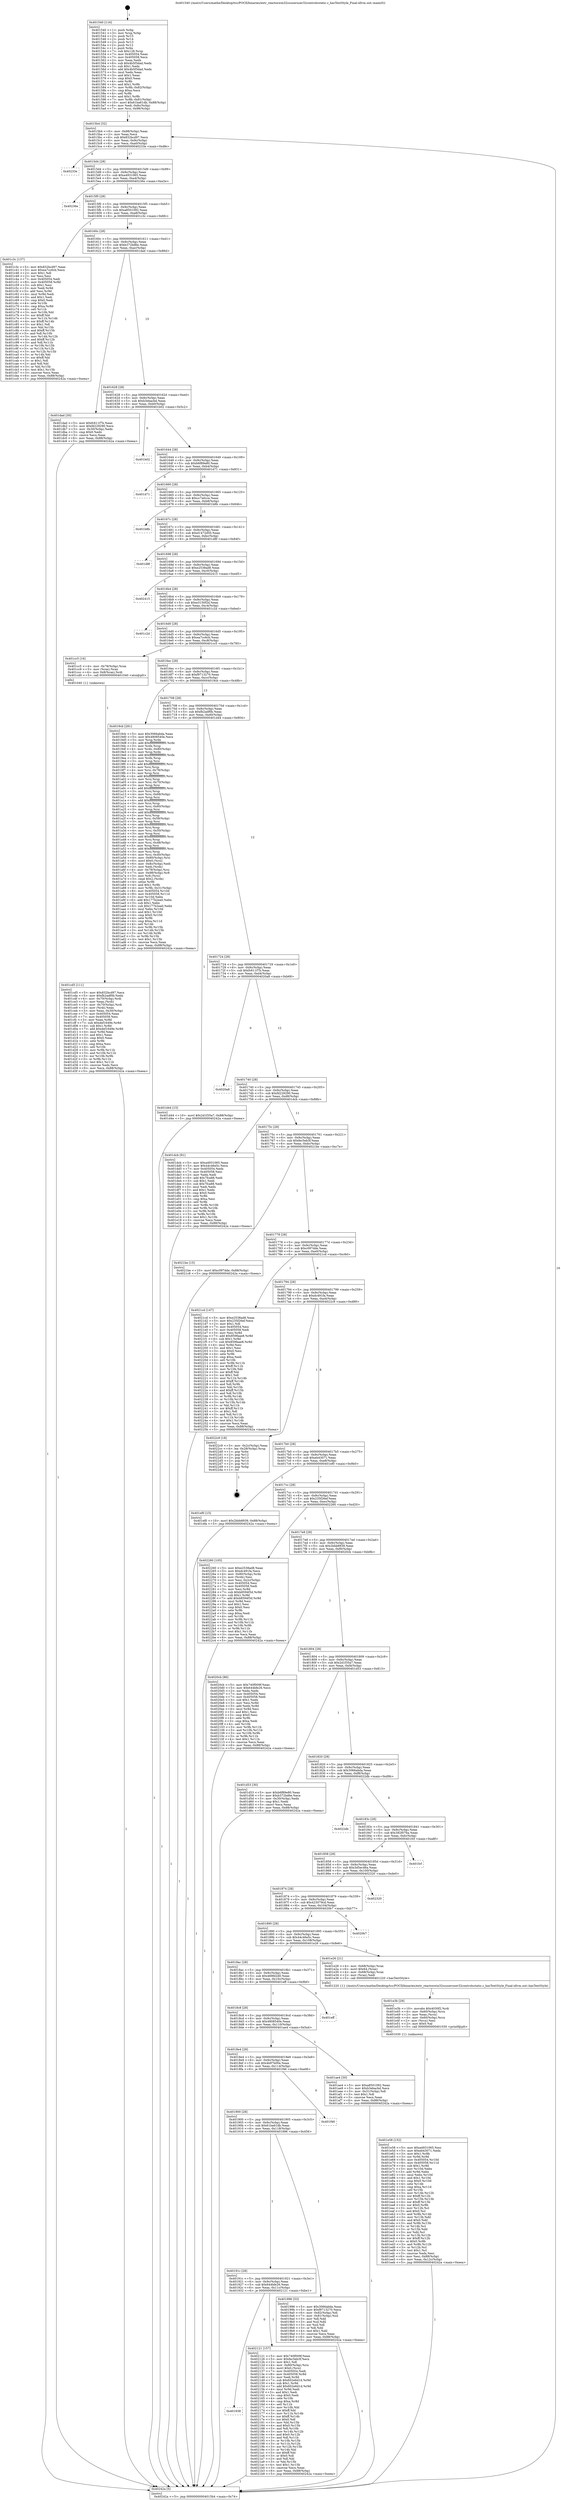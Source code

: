 digraph "0x401540" {
  label = "0x401540 (/mnt/c/Users/mathe/Desktop/tcc/POCII/binaries/extr_reactoswin32ssuseruser32controlsstatic.c_hasTextStyle_Final-ollvm.out::main(0))"
  labelloc = "t"
  node[shape=record]

  Entry [label="",width=0.3,height=0.3,shape=circle,fillcolor=black,style=filled]
  "0x4015b4" [label="{
     0x4015b4 [32]\l
     | [instrs]\l
     &nbsp;&nbsp;0x4015b4 \<+6\>: mov -0x88(%rbp),%eax\l
     &nbsp;&nbsp;0x4015ba \<+2\>: mov %eax,%ecx\l
     &nbsp;&nbsp;0x4015bc \<+6\>: sub $0x832bcd97,%ecx\l
     &nbsp;&nbsp;0x4015c2 \<+6\>: mov %eax,-0x9c(%rbp)\l
     &nbsp;&nbsp;0x4015c8 \<+6\>: mov %ecx,-0xa0(%rbp)\l
     &nbsp;&nbsp;0x4015ce \<+6\>: je 000000000040233e \<main+0xdfe\>\l
  }"]
  "0x40233e" [label="{
     0x40233e\l
  }", style=dashed]
  "0x4015d4" [label="{
     0x4015d4 [28]\l
     | [instrs]\l
     &nbsp;&nbsp;0x4015d4 \<+5\>: jmp 00000000004015d9 \<main+0x99\>\l
     &nbsp;&nbsp;0x4015d9 \<+6\>: mov -0x9c(%rbp),%eax\l
     &nbsp;&nbsp;0x4015df \<+5\>: sub $0xa4931065,%eax\l
     &nbsp;&nbsp;0x4015e4 \<+6\>: mov %eax,-0xa4(%rbp)\l
     &nbsp;&nbsp;0x4015ea \<+6\>: je 000000000040236e \<main+0xe2e\>\l
  }"]
  Exit [label="",width=0.3,height=0.3,shape=circle,fillcolor=black,style=filled,peripheries=2]
  "0x40236e" [label="{
     0x40236e\l
  }", style=dashed]
  "0x4015f0" [label="{
     0x4015f0 [28]\l
     | [instrs]\l
     &nbsp;&nbsp;0x4015f0 \<+5\>: jmp 00000000004015f5 \<main+0xb5\>\l
     &nbsp;&nbsp;0x4015f5 \<+6\>: mov -0x9c(%rbp),%eax\l
     &nbsp;&nbsp;0x4015fb \<+5\>: sub $0xa8501092,%eax\l
     &nbsp;&nbsp;0x401600 \<+6\>: mov %eax,-0xa8(%rbp)\l
     &nbsp;&nbsp;0x401606 \<+6\>: je 0000000000401c3c \<main+0x6fc\>\l
  }"]
  "0x401938" [label="{
     0x401938\l
  }", style=dashed]
  "0x401c3c" [label="{
     0x401c3c [137]\l
     | [instrs]\l
     &nbsp;&nbsp;0x401c3c \<+5\>: mov $0x832bcd97,%eax\l
     &nbsp;&nbsp;0x401c41 \<+5\>: mov $0xea7cc6cb,%ecx\l
     &nbsp;&nbsp;0x401c46 \<+2\>: mov $0x1,%dl\l
     &nbsp;&nbsp;0x401c48 \<+2\>: xor %esi,%esi\l
     &nbsp;&nbsp;0x401c4a \<+7\>: mov 0x405054,%edi\l
     &nbsp;&nbsp;0x401c51 \<+8\>: mov 0x405058,%r8d\l
     &nbsp;&nbsp;0x401c59 \<+3\>: sub $0x1,%esi\l
     &nbsp;&nbsp;0x401c5c \<+3\>: mov %edi,%r9d\l
     &nbsp;&nbsp;0x401c5f \<+3\>: add %esi,%r9d\l
     &nbsp;&nbsp;0x401c62 \<+4\>: imul %r9d,%edi\l
     &nbsp;&nbsp;0x401c66 \<+3\>: and $0x1,%edi\l
     &nbsp;&nbsp;0x401c69 \<+3\>: cmp $0x0,%edi\l
     &nbsp;&nbsp;0x401c6c \<+4\>: sete %r10b\l
     &nbsp;&nbsp;0x401c70 \<+4\>: cmp $0xa,%r8d\l
     &nbsp;&nbsp;0x401c74 \<+4\>: setl %r11b\l
     &nbsp;&nbsp;0x401c78 \<+3\>: mov %r10b,%bl\l
     &nbsp;&nbsp;0x401c7b \<+3\>: xor $0xff,%bl\l
     &nbsp;&nbsp;0x401c7e \<+3\>: mov %r11b,%r14b\l
     &nbsp;&nbsp;0x401c81 \<+4\>: xor $0xff,%r14b\l
     &nbsp;&nbsp;0x401c85 \<+3\>: xor $0x1,%dl\l
     &nbsp;&nbsp;0x401c88 \<+3\>: mov %bl,%r15b\l
     &nbsp;&nbsp;0x401c8b \<+4\>: and $0xff,%r15b\l
     &nbsp;&nbsp;0x401c8f \<+3\>: and %dl,%r10b\l
     &nbsp;&nbsp;0x401c92 \<+3\>: mov %r14b,%r12b\l
     &nbsp;&nbsp;0x401c95 \<+4\>: and $0xff,%r12b\l
     &nbsp;&nbsp;0x401c99 \<+3\>: and %dl,%r11b\l
     &nbsp;&nbsp;0x401c9c \<+3\>: or %r10b,%r15b\l
     &nbsp;&nbsp;0x401c9f \<+3\>: or %r11b,%r12b\l
     &nbsp;&nbsp;0x401ca2 \<+3\>: xor %r12b,%r15b\l
     &nbsp;&nbsp;0x401ca5 \<+3\>: or %r14b,%bl\l
     &nbsp;&nbsp;0x401ca8 \<+3\>: xor $0xff,%bl\l
     &nbsp;&nbsp;0x401cab \<+3\>: or $0x1,%dl\l
     &nbsp;&nbsp;0x401cae \<+2\>: and %dl,%bl\l
     &nbsp;&nbsp;0x401cb0 \<+3\>: or %bl,%r15b\l
     &nbsp;&nbsp;0x401cb3 \<+4\>: test $0x1,%r15b\l
     &nbsp;&nbsp;0x401cb7 \<+3\>: cmovne %ecx,%eax\l
     &nbsp;&nbsp;0x401cba \<+6\>: mov %eax,-0x88(%rbp)\l
     &nbsp;&nbsp;0x401cc0 \<+5\>: jmp 000000000040242a \<main+0xeea\>\l
  }"]
  "0x40160c" [label="{
     0x40160c [28]\l
     | [instrs]\l
     &nbsp;&nbsp;0x40160c \<+5\>: jmp 0000000000401611 \<main+0xd1\>\l
     &nbsp;&nbsp;0x401611 \<+6\>: mov -0x9c(%rbp),%eax\l
     &nbsp;&nbsp;0x401617 \<+5\>: sub $0xb372bd6e,%eax\l
     &nbsp;&nbsp;0x40161c \<+6\>: mov %eax,-0xac(%rbp)\l
     &nbsp;&nbsp;0x401622 \<+6\>: je 0000000000401dad \<main+0x86d\>\l
  }"]
  "0x402121" [label="{
     0x402121 [157]\l
     | [instrs]\l
     &nbsp;&nbsp;0x402121 \<+5\>: mov $0x740f009f,%eax\l
     &nbsp;&nbsp;0x402126 \<+5\>: mov $0xfec5eb3f,%ecx\l
     &nbsp;&nbsp;0x40212b \<+2\>: mov $0x1,%dl\l
     &nbsp;&nbsp;0x40212d \<+4\>: mov -0x80(%rbp),%rsi\l
     &nbsp;&nbsp;0x402131 \<+6\>: movl $0x0,(%rsi)\l
     &nbsp;&nbsp;0x402137 \<+7\>: mov 0x405054,%edi\l
     &nbsp;&nbsp;0x40213e \<+8\>: mov 0x405058,%r8d\l
     &nbsp;&nbsp;0x402146 \<+3\>: mov %edi,%r9d\l
     &nbsp;&nbsp;0x402149 \<+7\>: sub $0x602e6d1d,%r9d\l
     &nbsp;&nbsp;0x402150 \<+4\>: sub $0x1,%r9d\l
     &nbsp;&nbsp;0x402154 \<+7\>: add $0x602e6d1d,%r9d\l
     &nbsp;&nbsp;0x40215b \<+4\>: imul %r9d,%edi\l
     &nbsp;&nbsp;0x40215f \<+3\>: and $0x1,%edi\l
     &nbsp;&nbsp;0x402162 \<+3\>: cmp $0x0,%edi\l
     &nbsp;&nbsp;0x402165 \<+4\>: sete %r10b\l
     &nbsp;&nbsp;0x402169 \<+4\>: cmp $0xa,%r8d\l
     &nbsp;&nbsp;0x40216d \<+4\>: setl %r11b\l
     &nbsp;&nbsp;0x402171 \<+3\>: mov %r10b,%bl\l
     &nbsp;&nbsp;0x402174 \<+3\>: xor $0xff,%bl\l
     &nbsp;&nbsp;0x402177 \<+3\>: mov %r11b,%r14b\l
     &nbsp;&nbsp;0x40217a \<+4\>: xor $0xff,%r14b\l
     &nbsp;&nbsp;0x40217e \<+3\>: xor $0x0,%dl\l
     &nbsp;&nbsp;0x402181 \<+3\>: mov %bl,%r15b\l
     &nbsp;&nbsp;0x402184 \<+4\>: and $0x0,%r15b\l
     &nbsp;&nbsp;0x402188 \<+3\>: and %dl,%r10b\l
     &nbsp;&nbsp;0x40218b \<+3\>: mov %r14b,%r12b\l
     &nbsp;&nbsp;0x40218e \<+4\>: and $0x0,%r12b\l
     &nbsp;&nbsp;0x402192 \<+3\>: and %dl,%r11b\l
     &nbsp;&nbsp;0x402195 \<+3\>: or %r10b,%r15b\l
     &nbsp;&nbsp;0x402198 \<+3\>: or %r11b,%r12b\l
     &nbsp;&nbsp;0x40219b \<+3\>: xor %r12b,%r15b\l
     &nbsp;&nbsp;0x40219e \<+3\>: or %r14b,%bl\l
     &nbsp;&nbsp;0x4021a1 \<+3\>: xor $0xff,%bl\l
     &nbsp;&nbsp;0x4021a4 \<+3\>: or $0x0,%dl\l
     &nbsp;&nbsp;0x4021a7 \<+2\>: and %dl,%bl\l
     &nbsp;&nbsp;0x4021a9 \<+3\>: or %bl,%r15b\l
     &nbsp;&nbsp;0x4021ac \<+4\>: test $0x1,%r15b\l
     &nbsp;&nbsp;0x4021b0 \<+3\>: cmovne %ecx,%eax\l
     &nbsp;&nbsp;0x4021b3 \<+6\>: mov %eax,-0x88(%rbp)\l
     &nbsp;&nbsp;0x4021b9 \<+5\>: jmp 000000000040242a \<main+0xeea\>\l
  }"]
  "0x401dad" [label="{
     0x401dad [30]\l
     | [instrs]\l
     &nbsp;&nbsp;0x401dad \<+5\>: mov $0xfc611f7b,%eax\l
     &nbsp;&nbsp;0x401db2 \<+5\>: mov $0xfd229290,%ecx\l
     &nbsp;&nbsp;0x401db7 \<+3\>: mov -0x30(%rbp),%edx\l
     &nbsp;&nbsp;0x401dba \<+3\>: cmp $0x0,%edx\l
     &nbsp;&nbsp;0x401dbd \<+3\>: cmove %ecx,%eax\l
     &nbsp;&nbsp;0x401dc0 \<+6\>: mov %eax,-0x88(%rbp)\l
     &nbsp;&nbsp;0x401dc6 \<+5\>: jmp 000000000040242a \<main+0xeea\>\l
  }"]
  "0x401628" [label="{
     0x401628 [28]\l
     | [instrs]\l
     &nbsp;&nbsp;0x401628 \<+5\>: jmp 000000000040162d \<main+0xed\>\l
     &nbsp;&nbsp;0x40162d \<+6\>: mov -0x9c(%rbp),%eax\l
     &nbsp;&nbsp;0x401633 \<+5\>: sub $0xb3ebacbd,%eax\l
     &nbsp;&nbsp;0x401638 \<+6\>: mov %eax,-0xb0(%rbp)\l
     &nbsp;&nbsp;0x40163e \<+6\>: je 0000000000401b02 \<main+0x5c2\>\l
  }"]
  "0x401e58" [label="{
     0x401e58 [152]\l
     | [instrs]\l
     &nbsp;&nbsp;0x401e58 \<+5\>: mov $0xa4931065,%esi\l
     &nbsp;&nbsp;0x401e5d \<+5\>: mov $0xeb43071,%edx\l
     &nbsp;&nbsp;0x401e62 \<+3\>: mov $0x1,%r8b\l
     &nbsp;&nbsp;0x401e65 \<+3\>: xor %r9d,%r9d\l
     &nbsp;&nbsp;0x401e68 \<+8\>: mov 0x405054,%r10d\l
     &nbsp;&nbsp;0x401e70 \<+8\>: mov 0x405058,%r11d\l
     &nbsp;&nbsp;0x401e78 \<+4\>: sub $0x1,%r9d\l
     &nbsp;&nbsp;0x401e7c \<+3\>: mov %r10d,%ebx\l
     &nbsp;&nbsp;0x401e7f \<+3\>: add %r9d,%ebx\l
     &nbsp;&nbsp;0x401e82 \<+4\>: imul %ebx,%r10d\l
     &nbsp;&nbsp;0x401e86 \<+4\>: and $0x1,%r10d\l
     &nbsp;&nbsp;0x401e8a \<+4\>: cmp $0x0,%r10d\l
     &nbsp;&nbsp;0x401e8e \<+4\>: sete %r14b\l
     &nbsp;&nbsp;0x401e92 \<+4\>: cmp $0xa,%r11d\l
     &nbsp;&nbsp;0x401e96 \<+4\>: setl %r15b\l
     &nbsp;&nbsp;0x401e9a \<+3\>: mov %r14b,%r12b\l
     &nbsp;&nbsp;0x401e9d \<+4\>: xor $0xff,%r12b\l
     &nbsp;&nbsp;0x401ea1 \<+3\>: mov %r15b,%r13b\l
     &nbsp;&nbsp;0x401ea4 \<+4\>: xor $0xff,%r13b\l
     &nbsp;&nbsp;0x401ea8 \<+4\>: xor $0x0,%r8b\l
     &nbsp;&nbsp;0x401eac \<+3\>: mov %r12b,%cl\l
     &nbsp;&nbsp;0x401eaf \<+3\>: and $0x0,%cl\l
     &nbsp;&nbsp;0x401eb2 \<+3\>: and %r8b,%r14b\l
     &nbsp;&nbsp;0x401eb5 \<+3\>: mov %r13b,%dil\l
     &nbsp;&nbsp;0x401eb8 \<+4\>: and $0x0,%dil\l
     &nbsp;&nbsp;0x401ebc \<+3\>: and %r8b,%r15b\l
     &nbsp;&nbsp;0x401ebf \<+3\>: or %r14b,%cl\l
     &nbsp;&nbsp;0x401ec2 \<+3\>: or %r15b,%dil\l
     &nbsp;&nbsp;0x401ec5 \<+3\>: xor %dil,%cl\l
     &nbsp;&nbsp;0x401ec8 \<+3\>: or %r13b,%r12b\l
     &nbsp;&nbsp;0x401ecb \<+4\>: xor $0xff,%r12b\l
     &nbsp;&nbsp;0x401ecf \<+4\>: or $0x0,%r8b\l
     &nbsp;&nbsp;0x401ed3 \<+3\>: and %r8b,%r12b\l
     &nbsp;&nbsp;0x401ed6 \<+3\>: or %r12b,%cl\l
     &nbsp;&nbsp;0x401ed9 \<+3\>: test $0x1,%cl\l
     &nbsp;&nbsp;0x401edc \<+3\>: cmovne %edx,%esi\l
     &nbsp;&nbsp;0x401edf \<+6\>: mov %esi,-0x88(%rbp)\l
     &nbsp;&nbsp;0x401ee5 \<+6\>: mov %eax,-0x12c(%rbp)\l
     &nbsp;&nbsp;0x401eeb \<+5\>: jmp 000000000040242a \<main+0xeea\>\l
  }"]
  "0x401b02" [label="{
     0x401b02\l
  }", style=dashed]
  "0x401644" [label="{
     0x401644 [28]\l
     | [instrs]\l
     &nbsp;&nbsp;0x401644 \<+5\>: jmp 0000000000401649 \<main+0x109\>\l
     &nbsp;&nbsp;0x401649 \<+6\>: mov -0x9c(%rbp),%eax\l
     &nbsp;&nbsp;0x40164f \<+5\>: sub $0xb6f89e80,%eax\l
     &nbsp;&nbsp;0x401654 \<+6\>: mov %eax,-0xb4(%rbp)\l
     &nbsp;&nbsp;0x40165a \<+6\>: je 0000000000401d71 \<main+0x831\>\l
  }"]
  "0x401e3b" [label="{
     0x401e3b [29]\l
     | [instrs]\l
     &nbsp;&nbsp;0x401e3b \<+10\>: movabs $0x4030f2,%rdi\l
     &nbsp;&nbsp;0x401e45 \<+4\>: mov -0x60(%rbp),%rcx\l
     &nbsp;&nbsp;0x401e49 \<+2\>: mov %eax,(%rcx)\l
     &nbsp;&nbsp;0x401e4b \<+4\>: mov -0x60(%rbp),%rcx\l
     &nbsp;&nbsp;0x401e4f \<+2\>: mov (%rcx),%esi\l
     &nbsp;&nbsp;0x401e51 \<+2\>: mov $0x0,%al\l
     &nbsp;&nbsp;0x401e53 \<+5\>: call 0000000000401030 \<printf@plt\>\l
     | [calls]\l
     &nbsp;&nbsp;0x401030 \{1\} (unknown)\l
  }"]
  "0x401d71" [label="{
     0x401d71\l
  }", style=dashed]
  "0x401660" [label="{
     0x401660 [28]\l
     | [instrs]\l
     &nbsp;&nbsp;0x401660 \<+5\>: jmp 0000000000401665 \<main+0x125\>\l
     &nbsp;&nbsp;0x401665 \<+6\>: mov -0x9c(%rbp),%eax\l
     &nbsp;&nbsp;0x40166b \<+5\>: sub $0xcc7a0cce,%eax\l
     &nbsp;&nbsp;0x401670 \<+6\>: mov %eax,-0xb8(%rbp)\l
     &nbsp;&nbsp;0x401676 \<+6\>: je 0000000000401b8b \<main+0x64b\>\l
  }"]
  "0x401cd5" [label="{
     0x401cd5 [111]\l
     | [instrs]\l
     &nbsp;&nbsp;0x401cd5 \<+5\>: mov $0x832bcd97,%ecx\l
     &nbsp;&nbsp;0x401cda \<+5\>: mov $0xfb2adf0b,%edx\l
     &nbsp;&nbsp;0x401cdf \<+4\>: mov -0x70(%rbp),%rdi\l
     &nbsp;&nbsp;0x401ce3 \<+2\>: mov %eax,(%rdi)\l
     &nbsp;&nbsp;0x401ce5 \<+4\>: mov -0x70(%rbp),%rdi\l
     &nbsp;&nbsp;0x401ce9 \<+2\>: mov (%rdi),%eax\l
     &nbsp;&nbsp;0x401ceb \<+3\>: mov %eax,-0x30(%rbp)\l
     &nbsp;&nbsp;0x401cee \<+7\>: mov 0x405054,%eax\l
     &nbsp;&nbsp;0x401cf5 \<+7\>: mov 0x405058,%esi\l
     &nbsp;&nbsp;0x401cfc \<+3\>: mov %eax,%r8d\l
     &nbsp;&nbsp;0x401cff \<+7\>: sub $0xdef1649e,%r8d\l
     &nbsp;&nbsp;0x401d06 \<+4\>: sub $0x1,%r8d\l
     &nbsp;&nbsp;0x401d0a \<+7\>: add $0xdef1649e,%r8d\l
     &nbsp;&nbsp;0x401d11 \<+4\>: imul %r8d,%eax\l
     &nbsp;&nbsp;0x401d15 \<+3\>: and $0x1,%eax\l
     &nbsp;&nbsp;0x401d18 \<+3\>: cmp $0x0,%eax\l
     &nbsp;&nbsp;0x401d1b \<+4\>: sete %r9b\l
     &nbsp;&nbsp;0x401d1f \<+3\>: cmp $0xa,%esi\l
     &nbsp;&nbsp;0x401d22 \<+4\>: setl %r10b\l
     &nbsp;&nbsp;0x401d26 \<+3\>: mov %r9b,%r11b\l
     &nbsp;&nbsp;0x401d29 \<+3\>: and %r10b,%r11b\l
     &nbsp;&nbsp;0x401d2c \<+3\>: xor %r10b,%r9b\l
     &nbsp;&nbsp;0x401d2f \<+3\>: or %r9b,%r11b\l
     &nbsp;&nbsp;0x401d32 \<+4\>: test $0x1,%r11b\l
     &nbsp;&nbsp;0x401d36 \<+3\>: cmovne %edx,%ecx\l
     &nbsp;&nbsp;0x401d39 \<+6\>: mov %ecx,-0x88(%rbp)\l
     &nbsp;&nbsp;0x401d3f \<+5\>: jmp 000000000040242a \<main+0xeea\>\l
  }"]
  "0x401b8b" [label="{
     0x401b8b\l
  }", style=dashed]
  "0x40167c" [label="{
     0x40167c [28]\l
     | [instrs]\l
     &nbsp;&nbsp;0x40167c \<+5\>: jmp 0000000000401681 \<main+0x141\>\l
     &nbsp;&nbsp;0x401681 \<+6\>: mov -0x9c(%rbp),%eax\l
     &nbsp;&nbsp;0x401687 \<+5\>: sub $0xd1472d50,%eax\l
     &nbsp;&nbsp;0x40168c \<+6\>: mov %eax,-0xbc(%rbp)\l
     &nbsp;&nbsp;0x401692 \<+6\>: je 0000000000401d8f \<main+0x84f\>\l
  }"]
  "0x401540" [label="{
     0x401540 [116]\l
     | [instrs]\l
     &nbsp;&nbsp;0x401540 \<+1\>: push %rbp\l
     &nbsp;&nbsp;0x401541 \<+3\>: mov %rsp,%rbp\l
     &nbsp;&nbsp;0x401544 \<+2\>: push %r15\l
     &nbsp;&nbsp;0x401546 \<+2\>: push %r14\l
     &nbsp;&nbsp;0x401548 \<+2\>: push %r13\l
     &nbsp;&nbsp;0x40154a \<+2\>: push %r12\l
     &nbsp;&nbsp;0x40154c \<+1\>: push %rbx\l
     &nbsp;&nbsp;0x40154d \<+7\>: sub $0x128,%rsp\l
     &nbsp;&nbsp;0x401554 \<+7\>: mov 0x405054,%eax\l
     &nbsp;&nbsp;0x40155b \<+7\>: mov 0x405058,%ecx\l
     &nbsp;&nbsp;0x401562 \<+2\>: mov %eax,%edx\l
     &nbsp;&nbsp;0x401564 \<+6\>: sub $0x4b5f3dad,%edx\l
     &nbsp;&nbsp;0x40156a \<+3\>: sub $0x1,%edx\l
     &nbsp;&nbsp;0x40156d \<+6\>: add $0x4b5f3dad,%edx\l
     &nbsp;&nbsp;0x401573 \<+3\>: imul %edx,%eax\l
     &nbsp;&nbsp;0x401576 \<+3\>: and $0x1,%eax\l
     &nbsp;&nbsp;0x401579 \<+3\>: cmp $0x0,%eax\l
     &nbsp;&nbsp;0x40157c \<+4\>: sete %r8b\l
     &nbsp;&nbsp;0x401580 \<+4\>: and $0x1,%r8b\l
     &nbsp;&nbsp;0x401584 \<+7\>: mov %r8b,-0x82(%rbp)\l
     &nbsp;&nbsp;0x40158b \<+3\>: cmp $0xa,%ecx\l
     &nbsp;&nbsp;0x40158e \<+4\>: setl %r8b\l
     &nbsp;&nbsp;0x401592 \<+4\>: and $0x1,%r8b\l
     &nbsp;&nbsp;0x401596 \<+7\>: mov %r8b,-0x81(%rbp)\l
     &nbsp;&nbsp;0x40159d \<+10\>: movl $0x61ba61db,-0x88(%rbp)\l
     &nbsp;&nbsp;0x4015a7 \<+6\>: mov %edi,-0x8c(%rbp)\l
     &nbsp;&nbsp;0x4015ad \<+7\>: mov %rsi,-0x98(%rbp)\l
  }"]
  "0x401d8f" [label="{
     0x401d8f\l
  }", style=dashed]
  "0x401698" [label="{
     0x401698 [28]\l
     | [instrs]\l
     &nbsp;&nbsp;0x401698 \<+5\>: jmp 000000000040169d \<main+0x15d\>\l
     &nbsp;&nbsp;0x40169d \<+6\>: mov -0x9c(%rbp),%eax\l
     &nbsp;&nbsp;0x4016a3 \<+5\>: sub $0xe2538ad8,%eax\l
     &nbsp;&nbsp;0x4016a8 \<+6\>: mov %eax,-0xc0(%rbp)\l
     &nbsp;&nbsp;0x4016ae \<+6\>: je 0000000000402415 \<main+0xed5\>\l
  }"]
  "0x40242a" [label="{
     0x40242a [5]\l
     | [instrs]\l
     &nbsp;&nbsp;0x40242a \<+5\>: jmp 00000000004015b4 \<main+0x74\>\l
  }"]
  "0x402415" [label="{
     0x402415\l
  }", style=dashed]
  "0x4016b4" [label="{
     0x4016b4 [28]\l
     | [instrs]\l
     &nbsp;&nbsp;0x4016b4 \<+5\>: jmp 00000000004016b9 \<main+0x179\>\l
     &nbsp;&nbsp;0x4016b9 \<+6\>: mov -0x9c(%rbp),%eax\l
     &nbsp;&nbsp;0x4016bf \<+5\>: sub $0xe3150f2d,%eax\l
     &nbsp;&nbsp;0x4016c4 \<+6\>: mov %eax,-0xc4(%rbp)\l
     &nbsp;&nbsp;0x4016ca \<+6\>: je 0000000000401c2d \<main+0x6ed\>\l
  }"]
  "0x40191c" [label="{
     0x40191c [28]\l
     | [instrs]\l
     &nbsp;&nbsp;0x40191c \<+5\>: jmp 0000000000401921 \<main+0x3e1\>\l
     &nbsp;&nbsp;0x401921 \<+6\>: mov -0x9c(%rbp),%eax\l
     &nbsp;&nbsp;0x401927 \<+5\>: sub $0x644bfe26,%eax\l
     &nbsp;&nbsp;0x40192c \<+6\>: mov %eax,-0x11c(%rbp)\l
     &nbsp;&nbsp;0x401932 \<+6\>: je 0000000000402121 \<main+0xbe1\>\l
  }"]
  "0x401c2d" [label="{
     0x401c2d\l
  }", style=dashed]
  "0x4016d0" [label="{
     0x4016d0 [28]\l
     | [instrs]\l
     &nbsp;&nbsp;0x4016d0 \<+5\>: jmp 00000000004016d5 \<main+0x195\>\l
     &nbsp;&nbsp;0x4016d5 \<+6\>: mov -0x9c(%rbp),%eax\l
     &nbsp;&nbsp;0x4016db \<+5\>: sub $0xea7cc6cb,%eax\l
     &nbsp;&nbsp;0x4016e0 \<+6\>: mov %eax,-0xc8(%rbp)\l
     &nbsp;&nbsp;0x4016e6 \<+6\>: je 0000000000401cc5 \<main+0x785\>\l
  }"]
  "0x401996" [label="{
     0x401996 [53]\l
     | [instrs]\l
     &nbsp;&nbsp;0x401996 \<+5\>: mov $0x3066abda,%eax\l
     &nbsp;&nbsp;0x40199b \<+5\>: mov $0xf9713270,%ecx\l
     &nbsp;&nbsp;0x4019a0 \<+6\>: mov -0x82(%rbp),%dl\l
     &nbsp;&nbsp;0x4019a6 \<+7\>: mov -0x81(%rbp),%sil\l
     &nbsp;&nbsp;0x4019ad \<+3\>: mov %dl,%dil\l
     &nbsp;&nbsp;0x4019b0 \<+3\>: and %sil,%dil\l
     &nbsp;&nbsp;0x4019b3 \<+3\>: xor %sil,%dl\l
     &nbsp;&nbsp;0x4019b6 \<+3\>: or %dl,%dil\l
     &nbsp;&nbsp;0x4019b9 \<+4\>: test $0x1,%dil\l
     &nbsp;&nbsp;0x4019bd \<+3\>: cmovne %ecx,%eax\l
     &nbsp;&nbsp;0x4019c0 \<+6\>: mov %eax,-0x88(%rbp)\l
     &nbsp;&nbsp;0x4019c6 \<+5\>: jmp 000000000040242a \<main+0xeea\>\l
  }"]
  "0x401cc5" [label="{
     0x401cc5 [16]\l
     | [instrs]\l
     &nbsp;&nbsp;0x401cc5 \<+4\>: mov -0x78(%rbp),%rax\l
     &nbsp;&nbsp;0x401cc9 \<+3\>: mov (%rax),%rax\l
     &nbsp;&nbsp;0x401ccc \<+4\>: mov 0x8(%rax),%rdi\l
     &nbsp;&nbsp;0x401cd0 \<+5\>: call 0000000000401040 \<atoi@plt\>\l
     | [calls]\l
     &nbsp;&nbsp;0x401040 \{1\} (unknown)\l
  }"]
  "0x4016ec" [label="{
     0x4016ec [28]\l
     | [instrs]\l
     &nbsp;&nbsp;0x4016ec \<+5\>: jmp 00000000004016f1 \<main+0x1b1\>\l
     &nbsp;&nbsp;0x4016f1 \<+6\>: mov -0x9c(%rbp),%eax\l
     &nbsp;&nbsp;0x4016f7 \<+5\>: sub $0xf9713270,%eax\l
     &nbsp;&nbsp;0x4016fc \<+6\>: mov %eax,-0xcc(%rbp)\l
     &nbsp;&nbsp;0x401702 \<+6\>: je 00000000004019cb \<main+0x48b\>\l
  }"]
  "0x401900" [label="{
     0x401900 [28]\l
     | [instrs]\l
     &nbsp;&nbsp;0x401900 \<+5\>: jmp 0000000000401905 \<main+0x3c5\>\l
     &nbsp;&nbsp;0x401905 \<+6\>: mov -0x9c(%rbp),%eax\l
     &nbsp;&nbsp;0x40190b \<+5\>: sub $0x61ba61db,%eax\l
     &nbsp;&nbsp;0x401910 \<+6\>: mov %eax,-0x118(%rbp)\l
     &nbsp;&nbsp;0x401916 \<+6\>: je 0000000000401996 \<main+0x456\>\l
  }"]
  "0x4019cb" [label="{
     0x4019cb [281]\l
     | [instrs]\l
     &nbsp;&nbsp;0x4019cb \<+5\>: mov $0x3066abda,%eax\l
     &nbsp;&nbsp;0x4019d0 \<+5\>: mov $0x4808540e,%ecx\l
     &nbsp;&nbsp;0x4019d5 \<+3\>: mov %rsp,%rdx\l
     &nbsp;&nbsp;0x4019d8 \<+4\>: add $0xfffffffffffffff0,%rdx\l
     &nbsp;&nbsp;0x4019dc \<+3\>: mov %rdx,%rsp\l
     &nbsp;&nbsp;0x4019df \<+4\>: mov %rdx,-0x80(%rbp)\l
     &nbsp;&nbsp;0x4019e3 \<+3\>: mov %rsp,%rdx\l
     &nbsp;&nbsp;0x4019e6 \<+4\>: add $0xfffffffffffffff0,%rdx\l
     &nbsp;&nbsp;0x4019ea \<+3\>: mov %rdx,%rsp\l
     &nbsp;&nbsp;0x4019ed \<+3\>: mov %rsp,%rsi\l
     &nbsp;&nbsp;0x4019f0 \<+4\>: add $0xfffffffffffffff0,%rsi\l
     &nbsp;&nbsp;0x4019f4 \<+3\>: mov %rsi,%rsp\l
     &nbsp;&nbsp;0x4019f7 \<+4\>: mov %rsi,-0x78(%rbp)\l
     &nbsp;&nbsp;0x4019fb \<+3\>: mov %rsp,%rsi\l
     &nbsp;&nbsp;0x4019fe \<+4\>: add $0xfffffffffffffff0,%rsi\l
     &nbsp;&nbsp;0x401a02 \<+3\>: mov %rsi,%rsp\l
     &nbsp;&nbsp;0x401a05 \<+4\>: mov %rsi,-0x70(%rbp)\l
     &nbsp;&nbsp;0x401a09 \<+3\>: mov %rsp,%rsi\l
     &nbsp;&nbsp;0x401a0c \<+4\>: add $0xfffffffffffffff0,%rsi\l
     &nbsp;&nbsp;0x401a10 \<+3\>: mov %rsi,%rsp\l
     &nbsp;&nbsp;0x401a13 \<+4\>: mov %rsi,-0x68(%rbp)\l
     &nbsp;&nbsp;0x401a17 \<+3\>: mov %rsp,%rsi\l
     &nbsp;&nbsp;0x401a1a \<+4\>: add $0xfffffffffffffff0,%rsi\l
     &nbsp;&nbsp;0x401a1e \<+3\>: mov %rsi,%rsp\l
     &nbsp;&nbsp;0x401a21 \<+4\>: mov %rsi,-0x60(%rbp)\l
     &nbsp;&nbsp;0x401a25 \<+3\>: mov %rsp,%rsi\l
     &nbsp;&nbsp;0x401a28 \<+4\>: add $0xfffffffffffffff0,%rsi\l
     &nbsp;&nbsp;0x401a2c \<+3\>: mov %rsi,%rsp\l
     &nbsp;&nbsp;0x401a2f \<+4\>: mov %rsi,-0x58(%rbp)\l
     &nbsp;&nbsp;0x401a33 \<+3\>: mov %rsp,%rsi\l
     &nbsp;&nbsp;0x401a36 \<+4\>: add $0xfffffffffffffff0,%rsi\l
     &nbsp;&nbsp;0x401a3a \<+3\>: mov %rsi,%rsp\l
     &nbsp;&nbsp;0x401a3d \<+4\>: mov %rsi,-0x50(%rbp)\l
     &nbsp;&nbsp;0x401a41 \<+3\>: mov %rsp,%rsi\l
     &nbsp;&nbsp;0x401a44 \<+4\>: add $0xfffffffffffffff0,%rsi\l
     &nbsp;&nbsp;0x401a48 \<+3\>: mov %rsi,%rsp\l
     &nbsp;&nbsp;0x401a4b \<+4\>: mov %rsi,-0x48(%rbp)\l
     &nbsp;&nbsp;0x401a4f \<+3\>: mov %rsp,%rsi\l
     &nbsp;&nbsp;0x401a52 \<+4\>: add $0xfffffffffffffff0,%rsi\l
     &nbsp;&nbsp;0x401a56 \<+3\>: mov %rsi,%rsp\l
     &nbsp;&nbsp;0x401a59 \<+4\>: mov %rsi,-0x40(%rbp)\l
     &nbsp;&nbsp;0x401a5d \<+4\>: mov -0x80(%rbp),%rsi\l
     &nbsp;&nbsp;0x401a61 \<+6\>: movl $0x0,(%rsi)\l
     &nbsp;&nbsp;0x401a67 \<+6\>: mov -0x8c(%rbp),%edi\l
     &nbsp;&nbsp;0x401a6d \<+2\>: mov %edi,(%rdx)\l
     &nbsp;&nbsp;0x401a6f \<+4\>: mov -0x78(%rbp),%rsi\l
     &nbsp;&nbsp;0x401a73 \<+7\>: mov -0x98(%rbp),%r8\l
     &nbsp;&nbsp;0x401a7a \<+3\>: mov %r8,(%rsi)\l
     &nbsp;&nbsp;0x401a7d \<+3\>: cmpl $0x2,(%rdx)\l
     &nbsp;&nbsp;0x401a80 \<+4\>: setne %r9b\l
     &nbsp;&nbsp;0x401a84 \<+4\>: and $0x1,%r9b\l
     &nbsp;&nbsp;0x401a88 \<+4\>: mov %r9b,-0x31(%rbp)\l
     &nbsp;&nbsp;0x401a8c \<+8\>: mov 0x405054,%r10d\l
     &nbsp;&nbsp;0x401a94 \<+8\>: mov 0x405058,%r11d\l
     &nbsp;&nbsp;0x401a9c \<+3\>: mov %r10d,%ebx\l
     &nbsp;&nbsp;0x401a9f \<+6\>: add $0x177b2ea0,%ebx\l
     &nbsp;&nbsp;0x401aa5 \<+3\>: sub $0x1,%ebx\l
     &nbsp;&nbsp;0x401aa8 \<+6\>: sub $0x177b2ea0,%ebx\l
     &nbsp;&nbsp;0x401aae \<+4\>: imul %ebx,%r10d\l
     &nbsp;&nbsp;0x401ab2 \<+4\>: and $0x1,%r10d\l
     &nbsp;&nbsp;0x401ab6 \<+4\>: cmp $0x0,%r10d\l
     &nbsp;&nbsp;0x401aba \<+4\>: sete %r9b\l
     &nbsp;&nbsp;0x401abe \<+4\>: cmp $0xa,%r11d\l
     &nbsp;&nbsp;0x401ac2 \<+4\>: setl %r14b\l
     &nbsp;&nbsp;0x401ac6 \<+3\>: mov %r9b,%r15b\l
     &nbsp;&nbsp;0x401ac9 \<+3\>: and %r14b,%r15b\l
     &nbsp;&nbsp;0x401acc \<+3\>: xor %r14b,%r9b\l
     &nbsp;&nbsp;0x401acf \<+3\>: or %r9b,%r15b\l
     &nbsp;&nbsp;0x401ad2 \<+4\>: test $0x1,%r15b\l
     &nbsp;&nbsp;0x401ad6 \<+3\>: cmovne %ecx,%eax\l
     &nbsp;&nbsp;0x401ad9 \<+6\>: mov %eax,-0x88(%rbp)\l
     &nbsp;&nbsp;0x401adf \<+5\>: jmp 000000000040242a \<main+0xeea\>\l
  }"]
  "0x401708" [label="{
     0x401708 [28]\l
     | [instrs]\l
     &nbsp;&nbsp;0x401708 \<+5\>: jmp 000000000040170d \<main+0x1cd\>\l
     &nbsp;&nbsp;0x40170d \<+6\>: mov -0x9c(%rbp),%eax\l
     &nbsp;&nbsp;0x401713 \<+5\>: sub $0xfb2adf0b,%eax\l
     &nbsp;&nbsp;0x401718 \<+6\>: mov %eax,-0xd0(%rbp)\l
     &nbsp;&nbsp;0x40171e \<+6\>: je 0000000000401d44 \<main+0x804\>\l
  }"]
  "0x401f46" [label="{
     0x401f46\l
  }", style=dashed]
  "0x401d44" [label="{
     0x401d44 [15]\l
     | [instrs]\l
     &nbsp;&nbsp;0x401d44 \<+10\>: movl $0x2d1f35a7,-0x88(%rbp)\l
     &nbsp;&nbsp;0x401d4e \<+5\>: jmp 000000000040242a \<main+0xeea\>\l
  }"]
  "0x401724" [label="{
     0x401724 [28]\l
     | [instrs]\l
     &nbsp;&nbsp;0x401724 \<+5\>: jmp 0000000000401729 \<main+0x1e9\>\l
     &nbsp;&nbsp;0x401729 \<+6\>: mov -0x9c(%rbp),%eax\l
     &nbsp;&nbsp;0x40172f \<+5\>: sub $0xfc611f7b,%eax\l
     &nbsp;&nbsp;0x401734 \<+6\>: mov %eax,-0xd4(%rbp)\l
     &nbsp;&nbsp;0x40173a \<+6\>: je 00000000004020a8 \<main+0xb68\>\l
  }"]
  "0x4018e4" [label="{
     0x4018e4 [28]\l
     | [instrs]\l
     &nbsp;&nbsp;0x4018e4 \<+5\>: jmp 00000000004018e9 \<main+0x3a9\>\l
     &nbsp;&nbsp;0x4018e9 \<+6\>: mov -0x9c(%rbp),%eax\l
     &nbsp;&nbsp;0x4018ef \<+5\>: sub $0x4b97b00e,%eax\l
     &nbsp;&nbsp;0x4018f4 \<+6\>: mov %eax,-0x114(%rbp)\l
     &nbsp;&nbsp;0x4018fa \<+6\>: je 0000000000401f46 \<main+0xa06\>\l
  }"]
  "0x4020a8" [label="{
     0x4020a8\l
  }", style=dashed]
  "0x401740" [label="{
     0x401740 [28]\l
     | [instrs]\l
     &nbsp;&nbsp;0x401740 \<+5\>: jmp 0000000000401745 \<main+0x205\>\l
     &nbsp;&nbsp;0x401745 \<+6\>: mov -0x9c(%rbp),%eax\l
     &nbsp;&nbsp;0x40174b \<+5\>: sub $0xfd229290,%eax\l
     &nbsp;&nbsp;0x401750 \<+6\>: mov %eax,-0xd8(%rbp)\l
     &nbsp;&nbsp;0x401756 \<+6\>: je 0000000000401dcb \<main+0x88b\>\l
  }"]
  "0x401ae4" [label="{
     0x401ae4 [30]\l
     | [instrs]\l
     &nbsp;&nbsp;0x401ae4 \<+5\>: mov $0xa8501092,%eax\l
     &nbsp;&nbsp;0x401ae9 \<+5\>: mov $0xb3ebacbd,%ecx\l
     &nbsp;&nbsp;0x401aee \<+3\>: mov -0x31(%rbp),%dl\l
     &nbsp;&nbsp;0x401af1 \<+3\>: test $0x1,%dl\l
     &nbsp;&nbsp;0x401af4 \<+3\>: cmovne %ecx,%eax\l
     &nbsp;&nbsp;0x401af7 \<+6\>: mov %eax,-0x88(%rbp)\l
     &nbsp;&nbsp;0x401afd \<+5\>: jmp 000000000040242a \<main+0xeea\>\l
  }"]
  "0x401dcb" [label="{
     0x401dcb [91]\l
     | [instrs]\l
     &nbsp;&nbsp;0x401dcb \<+5\>: mov $0xa4931065,%eax\l
     &nbsp;&nbsp;0x401dd0 \<+5\>: mov $0x44c46e5c,%ecx\l
     &nbsp;&nbsp;0x401dd5 \<+7\>: mov 0x405054,%edx\l
     &nbsp;&nbsp;0x401ddc \<+7\>: mov 0x405058,%esi\l
     &nbsp;&nbsp;0x401de3 \<+2\>: mov %edx,%edi\l
     &nbsp;&nbsp;0x401de5 \<+6\>: add $0x7fca88,%edi\l
     &nbsp;&nbsp;0x401deb \<+3\>: sub $0x1,%edi\l
     &nbsp;&nbsp;0x401dee \<+6\>: sub $0x7fca88,%edi\l
     &nbsp;&nbsp;0x401df4 \<+3\>: imul %edi,%edx\l
     &nbsp;&nbsp;0x401df7 \<+3\>: and $0x1,%edx\l
     &nbsp;&nbsp;0x401dfa \<+3\>: cmp $0x0,%edx\l
     &nbsp;&nbsp;0x401dfd \<+4\>: sete %r8b\l
     &nbsp;&nbsp;0x401e01 \<+3\>: cmp $0xa,%esi\l
     &nbsp;&nbsp;0x401e04 \<+4\>: setl %r9b\l
     &nbsp;&nbsp;0x401e08 \<+3\>: mov %r8b,%r10b\l
     &nbsp;&nbsp;0x401e0b \<+3\>: and %r9b,%r10b\l
     &nbsp;&nbsp;0x401e0e \<+3\>: xor %r9b,%r8b\l
     &nbsp;&nbsp;0x401e11 \<+3\>: or %r8b,%r10b\l
     &nbsp;&nbsp;0x401e14 \<+4\>: test $0x1,%r10b\l
     &nbsp;&nbsp;0x401e18 \<+3\>: cmovne %ecx,%eax\l
     &nbsp;&nbsp;0x401e1b \<+6\>: mov %eax,-0x88(%rbp)\l
     &nbsp;&nbsp;0x401e21 \<+5\>: jmp 000000000040242a \<main+0xeea\>\l
  }"]
  "0x40175c" [label="{
     0x40175c [28]\l
     | [instrs]\l
     &nbsp;&nbsp;0x40175c \<+5\>: jmp 0000000000401761 \<main+0x221\>\l
     &nbsp;&nbsp;0x401761 \<+6\>: mov -0x9c(%rbp),%eax\l
     &nbsp;&nbsp;0x401767 \<+5\>: sub $0xfec5eb3f,%eax\l
     &nbsp;&nbsp;0x40176c \<+6\>: mov %eax,-0xdc(%rbp)\l
     &nbsp;&nbsp;0x401772 \<+6\>: je 00000000004021be \<main+0xc7e\>\l
  }"]
  "0x4018c8" [label="{
     0x4018c8 [28]\l
     | [instrs]\l
     &nbsp;&nbsp;0x4018c8 \<+5\>: jmp 00000000004018cd \<main+0x38d\>\l
     &nbsp;&nbsp;0x4018cd \<+6\>: mov -0x9c(%rbp),%eax\l
     &nbsp;&nbsp;0x4018d3 \<+5\>: sub $0x4808540e,%eax\l
     &nbsp;&nbsp;0x4018d8 \<+6\>: mov %eax,-0x110(%rbp)\l
     &nbsp;&nbsp;0x4018de \<+6\>: je 0000000000401ae4 \<main+0x5a4\>\l
  }"]
  "0x4021be" [label="{
     0x4021be [15]\l
     | [instrs]\l
     &nbsp;&nbsp;0x4021be \<+10\>: movl $0xc097dde,-0x88(%rbp)\l
     &nbsp;&nbsp;0x4021c8 \<+5\>: jmp 000000000040242a \<main+0xeea\>\l
  }"]
  "0x401778" [label="{
     0x401778 [28]\l
     | [instrs]\l
     &nbsp;&nbsp;0x401778 \<+5\>: jmp 000000000040177d \<main+0x23d\>\l
     &nbsp;&nbsp;0x40177d \<+6\>: mov -0x9c(%rbp),%eax\l
     &nbsp;&nbsp;0x401783 \<+5\>: sub $0xc097dde,%eax\l
     &nbsp;&nbsp;0x401788 \<+6\>: mov %eax,-0xe0(%rbp)\l
     &nbsp;&nbsp;0x40178e \<+6\>: je 00000000004021cd \<main+0xc8d\>\l
  }"]
  "0x401eff" [label="{
     0x401eff\l
  }", style=dashed]
  "0x4021cd" [label="{
     0x4021cd [147]\l
     | [instrs]\l
     &nbsp;&nbsp;0x4021cd \<+5\>: mov $0xe2538ad8,%eax\l
     &nbsp;&nbsp;0x4021d2 \<+5\>: mov $0x235f26ef,%ecx\l
     &nbsp;&nbsp;0x4021d7 \<+2\>: mov $0x1,%dl\l
     &nbsp;&nbsp;0x4021d9 \<+7\>: mov 0x405054,%esi\l
     &nbsp;&nbsp;0x4021e0 \<+7\>: mov 0x405058,%edi\l
     &nbsp;&nbsp;0x4021e7 \<+3\>: mov %esi,%r8d\l
     &nbsp;&nbsp;0x4021ea \<+7\>: add $0x859faae8,%r8d\l
     &nbsp;&nbsp;0x4021f1 \<+4\>: sub $0x1,%r8d\l
     &nbsp;&nbsp;0x4021f5 \<+7\>: sub $0x859faae8,%r8d\l
     &nbsp;&nbsp;0x4021fc \<+4\>: imul %r8d,%esi\l
     &nbsp;&nbsp;0x402200 \<+3\>: and $0x1,%esi\l
     &nbsp;&nbsp;0x402203 \<+3\>: cmp $0x0,%esi\l
     &nbsp;&nbsp;0x402206 \<+4\>: sete %r9b\l
     &nbsp;&nbsp;0x40220a \<+3\>: cmp $0xa,%edi\l
     &nbsp;&nbsp;0x40220d \<+4\>: setl %r10b\l
     &nbsp;&nbsp;0x402211 \<+3\>: mov %r9b,%r11b\l
     &nbsp;&nbsp;0x402214 \<+4\>: xor $0xff,%r11b\l
     &nbsp;&nbsp;0x402218 \<+3\>: mov %r10b,%bl\l
     &nbsp;&nbsp;0x40221b \<+3\>: xor $0xff,%bl\l
     &nbsp;&nbsp;0x40221e \<+3\>: xor $0x1,%dl\l
     &nbsp;&nbsp;0x402221 \<+3\>: mov %r11b,%r14b\l
     &nbsp;&nbsp;0x402224 \<+4\>: and $0xff,%r14b\l
     &nbsp;&nbsp;0x402228 \<+3\>: and %dl,%r9b\l
     &nbsp;&nbsp;0x40222b \<+3\>: mov %bl,%r15b\l
     &nbsp;&nbsp;0x40222e \<+4\>: and $0xff,%r15b\l
     &nbsp;&nbsp;0x402232 \<+3\>: and %dl,%r10b\l
     &nbsp;&nbsp;0x402235 \<+3\>: or %r9b,%r14b\l
     &nbsp;&nbsp;0x402238 \<+3\>: or %r10b,%r15b\l
     &nbsp;&nbsp;0x40223b \<+3\>: xor %r15b,%r14b\l
     &nbsp;&nbsp;0x40223e \<+3\>: or %bl,%r11b\l
     &nbsp;&nbsp;0x402241 \<+4\>: xor $0xff,%r11b\l
     &nbsp;&nbsp;0x402245 \<+3\>: or $0x1,%dl\l
     &nbsp;&nbsp;0x402248 \<+3\>: and %dl,%r11b\l
     &nbsp;&nbsp;0x40224b \<+3\>: or %r11b,%r14b\l
     &nbsp;&nbsp;0x40224e \<+4\>: test $0x1,%r14b\l
     &nbsp;&nbsp;0x402252 \<+3\>: cmovne %ecx,%eax\l
     &nbsp;&nbsp;0x402255 \<+6\>: mov %eax,-0x88(%rbp)\l
     &nbsp;&nbsp;0x40225b \<+5\>: jmp 000000000040242a \<main+0xeea\>\l
  }"]
  "0x401794" [label="{
     0x401794 [28]\l
     | [instrs]\l
     &nbsp;&nbsp;0x401794 \<+5\>: jmp 0000000000401799 \<main+0x259\>\l
     &nbsp;&nbsp;0x401799 \<+6\>: mov -0x9c(%rbp),%eax\l
     &nbsp;&nbsp;0x40179f \<+5\>: sub $0xdc491fa,%eax\l
     &nbsp;&nbsp;0x4017a4 \<+6\>: mov %eax,-0xe4(%rbp)\l
     &nbsp;&nbsp;0x4017aa \<+6\>: je 00000000004022c9 \<main+0xd89\>\l
  }"]
  "0x4018ac" [label="{
     0x4018ac [28]\l
     | [instrs]\l
     &nbsp;&nbsp;0x4018ac \<+5\>: jmp 00000000004018b1 \<main+0x371\>\l
     &nbsp;&nbsp;0x4018b1 \<+6\>: mov -0x9c(%rbp),%eax\l
     &nbsp;&nbsp;0x4018b7 \<+5\>: sub $0x469fd2d0,%eax\l
     &nbsp;&nbsp;0x4018bc \<+6\>: mov %eax,-0x10c(%rbp)\l
     &nbsp;&nbsp;0x4018c2 \<+6\>: je 0000000000401eff \<main+0x9bf\>\l
  }"]
  "0x4022c9" [label="{
     0x4022c9 [18]\l
     | [instrs]\l
     &nbsp;&nbsp;0x4022c9 \<+3\>: mov -0x2c(%rbp),%eax\l
     &nbsp;&nbsp;0x4022cc \<+4\>: lea -0x28(%rbp),%rsp\l
     &nbsp;&nbsp;0x4022d0 \<+1\>: pop %rbx\l
     &nbsp;&nbsp;0x4022d1 \<+2\>: pop %r12\l
     &nbsp;&nbsp;0x4022d3 \<+2\>: pop %r13\l
     &nbsp;&nbsp;0x4022d5 \<+2\>: pop %r14\l
     &nbsp;&nbsp;0x4022d7 \<+2\>: pop %r15\l
     &nbsp;&nbsp;0x4022d9 \<+1\>: pop %rbp\l
     &nbsp;&nbsp;0x4022da \<+1\>: ret\l
  }"]
  "0x4017b0" [label="{
     0x4017b0 [28]\l
     | [instrs]\l
     &nbsp;&nbsp;0x4017b0 \<+5\>: jmp 00000000004017b5 \<main+0x275\>\l
     &nbsp;&nbsp;0x4017b5 \<+6\>: mov -0x9c(%rbp),%eax\l
     &nbsp;&nbsp;0x4017bb \<+5\>: sub $0xeb43071,%eax\l
     &nbsp;&nbsp;0x4017c0 \<+6\>: mov %eax,-0xe8(%rbp)\l
     &nbsp;&nbsp;0x4017c6 \<+6\>: je 0000000000401ef0 \<main+0x9b0\>\l
  }"]
  "0x401e26" [label="{
     0x401e26 [21]\l
     | [instrs]\l
     &nbsp;&nbsp;0x401e26 \<+4\>: mov -0x68(%rbp),%rax\l
     &nbsp;&nbsp;0x401e2a \<+6\>: movl $0x64,(%rax)\l
     &nbsp;&nbsp;0x401e30 \<+4\>: mov -0x68(%rbp),%rax\l
     &nbsp;&nbsp;0x401e34 \<+2\>: mov (%rax),%edi\l
     &nbsp;&nbsp;0x401e36 \<+5\>: call 0000000000401220 \<hasTextStyle\>\l
     | [calls]\l
     &nbsp;&nbsp;0x401220 \{1\} (/mnt/c/Users/mathe/Desktop/tcc/POCII/binaries/extr_reactoswin32ssuseruser32controlsstatic.c_hasTextStyle_Final-ollvm.out::hasTextStyle)\l
  }"]
  "0x401ef0" [label="{
     0x401ef0 [15]\l
     | [instrs]\l
     &nbsp;&nbsp;0x401ef0 \<+10\>: movl $0x2bbb8939,-0x88(%rbp)\l
     &nbsp;&nbsp;0x401efa \<+5\>: jmp 000000000040242a \<main+0xeea\>\l
  }"]
  "0x4017cc" [label="{
     0x4017cc [28]\l
     | [instrs]\l
     &nbsp;&nbsp;0x4017cc \<+5\>: jmp 00000000004017d1 \<main+0x291\>\l
     &nbsp;&nbsp;0x4017d1 \<+6\>: mov -0x9c(%rbp),%eax\l
     &nbsp;&nbsp;0x4017d7 \<+5\>: sub $0x235f26ef,%eax\l
     &nbsp;&nbsp;0x4017dc \<+6\>: mov %eax,-0xec(%rbp)\l
     &nbsp;&nbsp;0x4017e2 \<+6\>: je 0000000000402260 \<main+0xd20\>\l
  }"]
  "0x401890" [label="{
     0x401890 [28]\l
     | [instrs]\l
     &nbsp;&nbsp;0x401890 \<+5\>: jmp 0000000000401895 \<main+0x355\>\l
     &nbsp;&nbsp;0x401895 \<+6\>: mov -0x9c(%rbp),%eax\l
     &nbsp;&nbsp;0x40189b \<+5\>: sub $0x44c46e5c,%eax\l
     &nbsp;&nbsp;0x4018a0 \<+6\>: mov %eax,-0x108(%rbp)\l
     &nbsp;&nbsp;0x4018a6 \<+6\>: je 0000000000401e26 \<main+0x8e6\>\l
  }"]
  "0x402260" [label="{
     0x402260 [105]\l
     | [instrs]\l
     &nbsp;&nbsp;0x402260 \<+5\>: mov $0xe2538ad8,%eax\l
     &nbsp;&nbsp;0x402265 \<+5\>: mov $0xdc491fa,%ecx\l
     &nbsp;&nbsp;0x40226a \<+4\>: mov -0x80(%rbp),%rdx\l
     &nbsp;&nbsp;0x40226e \<+2\>: mov (%rdx),%esi\l
     &nbsp;&nbsp;0x402270 \<+3\>: mov %esi,-0x2c(%rbp)\l
     &nbsp;&nbsp;0x402273 \<+7\>: mov 0x405054,%esi\l
     &nbsp;&nbsp;0x40227a \<+7\>: mov 0x405058,%edi\l
     &nbsp;&nbsp;0x402281 \<+3\>: mov %esi,%r8d\l
     &nbsp;&nbsp;0x402284 \<+7\>: sub $0xb8594f3d,%r8d\l
     &nbsp;&nbsp;0x40228b \<+4\>: sub $0x1,%r8d\l
     &nbsp;&nbsp;0x40228f \<+7\>: add $0xb8594f3d,%r8d\l
     &nbsp;&nbsp;0x402296 \<+4\>: imul %r8d,%esi\l
     &nbsp;&nbsp;0x40229a \<+3\>: and $0x1,%esi\l
     &nbsp;&nbsp;0x40229d \<+3\>: cmp $0x0,%esi\l
     &nbsp;&nbsp;0x4022a0 \<+4\>: sete %r9b\l
     &nbsp;&nbsp;0x4022a4 \<+3\>: cmp $0xa,%edi\l
     &nbsp;&nbsp;0x4022a7 \<+4\>: setl %r10b\l
     &nbsp;&nbsp;0x4022ab \<+3\>: mov %r9b,%r11b\l
     &nbsp;&nbsp;0x4022ae \<+3\>: and %r10b,%r11b\l
     &nbsp;&nbsp;0x4022b1 \<+3\>: xor %r10b,%r9b\l
     &nbsp;&nbsp;0x4022b4 \<+3\>: or %r9b,%r11b\l
     &nbsp;&nbsp;0x4022b7 \<+4\>: test $0x1,%r11b\l
     &nbsp;&nbsp;0x4022bb \<+3\>: cmovne %ecx,%eax\l
     &nbsp;&nbsp;0x4022be \<+6\>: mov %eax,-0x88(%rbp)\l
     &nbsp;&nbsp;0x4022c4 \<+5\>: jmp 000000000040242a \<main+0xeea\>\l
  }"]
  "0x4017e8" [label="{
     0x4017e8 [28]\l
     | [instrs]\l
     &nbsp;&nbsp;0x4017e8 \<+5\>: jmp 00000000004017ed \<main+0x2ad\>\l
     &nbsp;&nbsp;0x4017ed \<+6\>: mov -0x9c(%rbp),%eax\l
     &nbsp;&nbsp;0x4017f3 \<+5\>: sub $0x2bbb8939,%eax\l
     &nbsp;&nbsp;0x4017f8 \<+6\>: mov %eax,-0xf0(%rbp)\l
     &nbsp;&nbsp;0x4017fe \<+6\>: je 00000000004020cb \<main+0xb8b\>\l
  }"]
  "0x4020b7" [label="{
     0x4020b7\l
  }", style=dashed]
  "0x4020cb" [label="{
     0x4020cb [86]\l
     | [instrs]\l
     &nbsp;&nbsp;0x4020cb \<+5\>: mov $0x740f009f,%eax\l
     &nbsp;&nbsp;0x4020d0 \<+5\>: mov $0x644bfe26,%ecx\l
     &nbsp;&nbsp;0x4020d5 \<+2\>: xor %edx,%edx\l
     &nbsp;&nbsp;0x4020d7 \<+7\>: mov 0x405054,%esi\l
     &nbsp;&nbsp;0x4020de \<+7\>: mov 0x405058,%edi\l
     &nbsp;&nbsp;0x4020e5 \<+3\>: sub $0x1,%edx\l
     &nbsp;&nbsp;0x4020e8 \<+3\>: mov %esi,%r8d\l
     &nbsp;&nbsp;0x4020eb \<+3\>: add %edx,%r8d\l
     &nbsp;&nbsp;0x4020ee \<+4\>: imul %r8d,%esi\l
     &nbsp;&nbsp;0x4020f2 \<+3\>: and $0x1,%esi\l
     &nbsp;&nbsp;0x4020f5 \<+3\>: cmp $0x0,%esi\l
     &nbsp;&nbsp;0x4020f8 \<+4\>: sete %r9b\l
     &nbsp;&nbsp;0x4020fc \<+3\>: cmp $0xa,%edi\l
     &nbsp;&nbsp;0x4020ff \<+4\>: setl %r10b\l
     &nbsp;&nbsp;0x402103 \<+3\>: mov %r9b,%r11b\l
     &nbsp;&nbsp;0x402106 \<+3\>: and %r10b,%r11b\l
     &nbsp;&nbsp;0x402109 \<+3\>: xor %r10b,%r9b\l
     &nbsp;&nbsp;0x40210c \<+3\>: or %r9b,%r11b\l
     &nbsp;&nbsp;0x40210f \<+4\>: test $0x1,%r11b\l
     &nbsp;&nbsp;0x402113 \<+3\>: cmovne %ecx,%eax\l
     &nbsp;&nbsp;0x402116 \<+6\>: mov %eax,-0x88(%rbp)\l
     &nbsp;&nbsp;0x40211c \<+5\>: jmp 000000000040242a \<main+0xeea\>\l
  }"]
  "0x401804" [label="{
     0x401804 [28]\l
     | [instrs]\l
     &nbsp;&nbsp;0x401804 \<+5\>: jmp 0000000000401809 \<main+0x2c9\>\l
     &nbsp;&nbsp;0x401809 \<+6\>: mov -0x9c(%rbp),%eax\l
     &nbsp;&nbsp;0x40180f \<+5\>: sub $0x2d1f35a7,%eax\l
     &nbsp;&nbsp;0x401814 \<+6\>: mov %eax,-0xf4(%rbp)\l
     &nbsp;&nbsp;0x40181a \<+6\>: je 0000000000401d53 \<main+0x813\>\l
  }"]
  "0x401874" [label="{
     0x401874 [28]\l
     | [instrs]\l
     &nbsp;&nbsp;0x401874 \<+5\>: jmp 0000000000401879 \<main+0x339\>\l
     &nbsp;&nbsp;0x401879 \<+6\>: mov -0x9c(%rbp),%eax\l
     &nbsp;&nbsp;0x40187f \<+5\>: sub $0x423079cd,%eax\l
     &nbsp;&nbsp;0x401884 \<+6\>: mov %eax,-0x104(%rbp)\l
     &nbsp;&nbsp;0x40188a \<+6\>: je 00000000004020b7 \<main+0xb77\>\l
  }"]
  "0x401d53" [label="{
     0x401d53 [30]\l
     | [instrs]\l
     &nbsp;&nbsp;0x401d53 \<+5\>: mov $0xb6f89e80,%eax\l
     &nbsp;&nbsp;0x401d58 \<+5\>: mov $0xb372bd6e,%ecx\l
     &nbsp;&nbsp;0x401d5d \<+3\>: mov -0x30(%rbp),%edx\l
     &nbsp;&nbsp;0x401d60 \<+3\>: cmp $0x1,%edx\l
     &nbsp;&nbsp;0x401d63 \<+3\>: cmovl %ecx,%eax\l
     &nbsp;&nbsp;0x401d66 \<+6\>: mov %eax,-0x88(%rbp)\l
     &nbsp;&nbsp;0x401d6c \<+5\>: jmp 000000000040242a \<main+0xeea\>\l
  }"]
  "0x401820" [label="{
     0x401820 [28]\l
     | [instrs]\l
     &nbsp;&nbsp;0x401820 \<+5\>: jmp 0000000000401825 \<main+0x2e5\>\l
     &nbsp;&nbsp;0x401825 \<+6\>: mov -0x9c(%rbp),%eax\l
     &nbsp;&nbsp;0x40182b \<+5\>: sub $0x3066abda,%eax\l
     &nbsp;&nbsp;0x401830 \<+6\>: mov %eax,-0xf8(%rbp)\l
     &nbsp;&nbsp;0x401836 \<+6\>: je 00000000004022db \<main+0xd9b\>\l
  }"]
  "0x402320" [label="{
     0x402320\l
  }", style=dashed]
  "0x4022db" [label="{
     0x4022db\l
  }", style=dashed]
  "0x40183c" [label="{
     0x40183c [28]\l
     | [instrs]\l
     &nbsp;&nbsp;0x40183c \<+5\>: jmp 0000000000401841 \<main+0x301\>\l
     &nbsp;&nbsp;0x401841 \<+6\>: mov -0x9c(%rbp),%eax\l
     &nbsp;&nbsp;0x401847 \<+5\>: sub $0x392f076a,%eax\l
     &nbsp;&nbsp;0x40184c \<+6\>: mov %eax,-0xfc(%rbp)\l
     &nbsp;&nbsp;0x401852 \<+6\>: je 0000000000401fcf \<main+0xa8f\>\l
  }"]
  "0x401858" [label="{
     0x401858 [28]\l
     | [instrs]\l
     &nbsp;&nbsp;0x401858 \<+5\>: jmp 000000000040185d \<main+0x31d\>\l
     &nbsp;&nbsp;0x40185d \<+6\>: mov -0x9c(%rbp),%eax\l
     &nbsp;&nbsp;0x401863 \<+5\>: sub $0x3d5ec46a,%eax\l
     &nbsp;&nbsp;0x401868 \<+6\>: mov %eax,-0x100(%rbp)\l
     &nbsp;&nbsp;0x40186e \<+6\>: je 0000000000402320 \<main+0xde0\>\l
  }"]
  "0x401fcf" [label="{
     0x401fcf\l
  }", style=dashed]
  Entry -> "0x401540" [label=" 1"]
  "0x4015b4" -> "0x40233e" [label=" 0"]
  "0x4015b4" -> "0x4015d4" [label=" 17"]
  "0x4022c9" -> Exit [label=" 1"]
  "0x4015d4" -> "0x40236e" [label=" 0"]
  "0x4015d4" -> "0x4015f0" [label=" 17"]
  "0x402260" -> "0x40242a" [label=" 1"]
  "0x4015f0" -> "0x401c3c" [label=" 1"]
  "0x4015f0" -> "0x40160c" [label=" 16"]
  "0x4021cd" -> "0x40242a" [label=" 1"]
  "0x40160c" -> "0x401dad" [label=" 1"]
  "0x40160c" -> "0x401628" [label=" 15"]
  "0x4021be" -> "0x40242a" [label=" 1"]
  "0x401628" -> "0x401b02" [label=" 0"]
  "0x401628" -> "0x401644" [label=" 15"]
  "0x40191c" -> "0x401938" [label=" 0"]
  "0x401644" -> "0x401d71" [label=" 0"]
  "0x401644" -> "0x401660" [label=" 15"]
  "0x40191c" -> "0x402121" [label=" 1"]
  "0x401660" -> "0x401b8b" [label=" 0"]
  "0x401660" -> "0x40167c" [label=" 15"]
  "0x402121" -> "0x40242a" [label=" 1"]
  "0x40167c" -> "0x401d8f" [label=" 0"]
  "0x40167c" -> "0x401698" [label=" 15"]
  "0x401ef0" -> "0x40242a" [label=" 1"]
  "0x401698" -> "0x402415" [label=" 0"]
  "0x401698" -> "0x4016b4" [label=" 15"]
  "0x401e58" -> "0x40242a" [label=" 1"]
  "0x4016b4" -> "0x401c2d" [label=" 0"]
  "0x4016b4" -> "0x4016d0" [label=" 15"]
  "0x401e3b" -> "0x401e58" [label=" 1"]
  "0x4016d0" -> "0x401cc5" [label=" 1"]
  "0x4016d0" -> "0x4016ec" [label=" 14"]
  "0x401e26" -> "0x401e3b" [label=" 1"]
  "0x4016ec" -> "0x4019cb" [label=" 1"]
  "0x4016ec" -> "0x401708" [label=" 13"]
  "0x401dad" -> "0x40242a" [label=" 1"]
  "0x401708" -> "0x401d44" [label=" 1"]
  "0x401708" -> "0x401724" [label=" 12"]
  "0x401d53" -> "0x40242a" [label=" 1"]
  "0x401724" -> "0x4020a8" [label=" 0"]
  "0x401724" -> "0x401740" [label=" 12"]
  "0x401cd5" -> "0x40242a" [label=" 1"]
  "0x401740" -> "0x401dcb" [label=" 1"]
  "0x401740" -> "0x40175c" [label=" 11"]
  "0x401cc5" -> "0x401cd5" [label=" 1"]
  "0x40175c" -> "0x4021be" [label=" 1"]
  "0x40175c" -> "0x401778" [label=" 10"]
  "0x401ae4" -> "0x40242a" [label=" 1"]
  "0x401778" -> "0x4021cd" [label=" 1"]
  "0x401778" -> "0x401794" [label=" 9"]
  "0x4019cb" -> "0x40242a" [label=" 1"]
  "0x401794" -> "0x4022c9" [label=" 1"]
  "0x401794" -> "0x4017b0" [label=" 8"]
  "0x40242a" -> "0x4015b4" [label=" 16"]
  "0x4017b0" -> "0x401ef0" [label=" 1"]
  "0x4017b0" -> "0x4017cc" [label=" 7"]
  "0x401540" -> "0x4015b4" [label=" 1"]
  "0x4017cc" -> "0x402260" [label=" 1"]
  "0x4017cc" -> "0x4017e8" [label=" 6"]
  "0x401900" -> "0x40191c" [label=" 1"]
  "0x4017e8" -> "0x4020cb" [label=" 1"]
  "0x4017e8" -> "0x401804" [label=" 5"]
  "0x401900" -> "0x401996" [label=" 1"]
  "0x401804" -> "0x401d53" [label=" 1"]
  "0x401804" -> "0x401820" [label=" 4"]
  "0x4018e4" -> "0x401900" [label=" 2"]
  "0x401820" -> "0x4022db" [label=" 0"]
  "0x401820" -> "0x40183c" [label=" 4"]
  "0x4018e4" -> "0x401f46" [label=" 0"]
  "0x40183c" -> "0x401fcf" [label=" 0"]
  "0x40183c" -> "0x401858" [label=" 4"]
  "0x401d44" -> "0x40242a" [label=" 1"]
  "0x401858" -> "0x402320" [label=" 0"]
  "0x401858" -> "0x401874" [label=" 4"]
  "0x401dcb" -> "0x40242a" [label=" 1"]
  "0x401874" -> "0x4020b7" [label=" 0"]
  "0x401874" -> "0x401890" [label=" 4"]
  "0x401996" -> "0x40242a" [label=" 1"]
  "0x401890" -> "0x401e26" [label=" 1"]
  "0x401890" -> "0x4018ac" [label=" 3"]
  "0x4020cb" -> "0x40242a" [label=" 1"]
  "0x4018ac" -> "0x401eff" [label=" 0"]
  "0x4018ac" -> "0x4018c8" [label=" 3"]
  "0x401c3c" -> "0x40242a" [label=" 1"]
  "0x4018c8" -> "0x401ae4" [label=" 1"]
  "0x4018c8" -> "0x4018e4" [label=" 2"]
}
